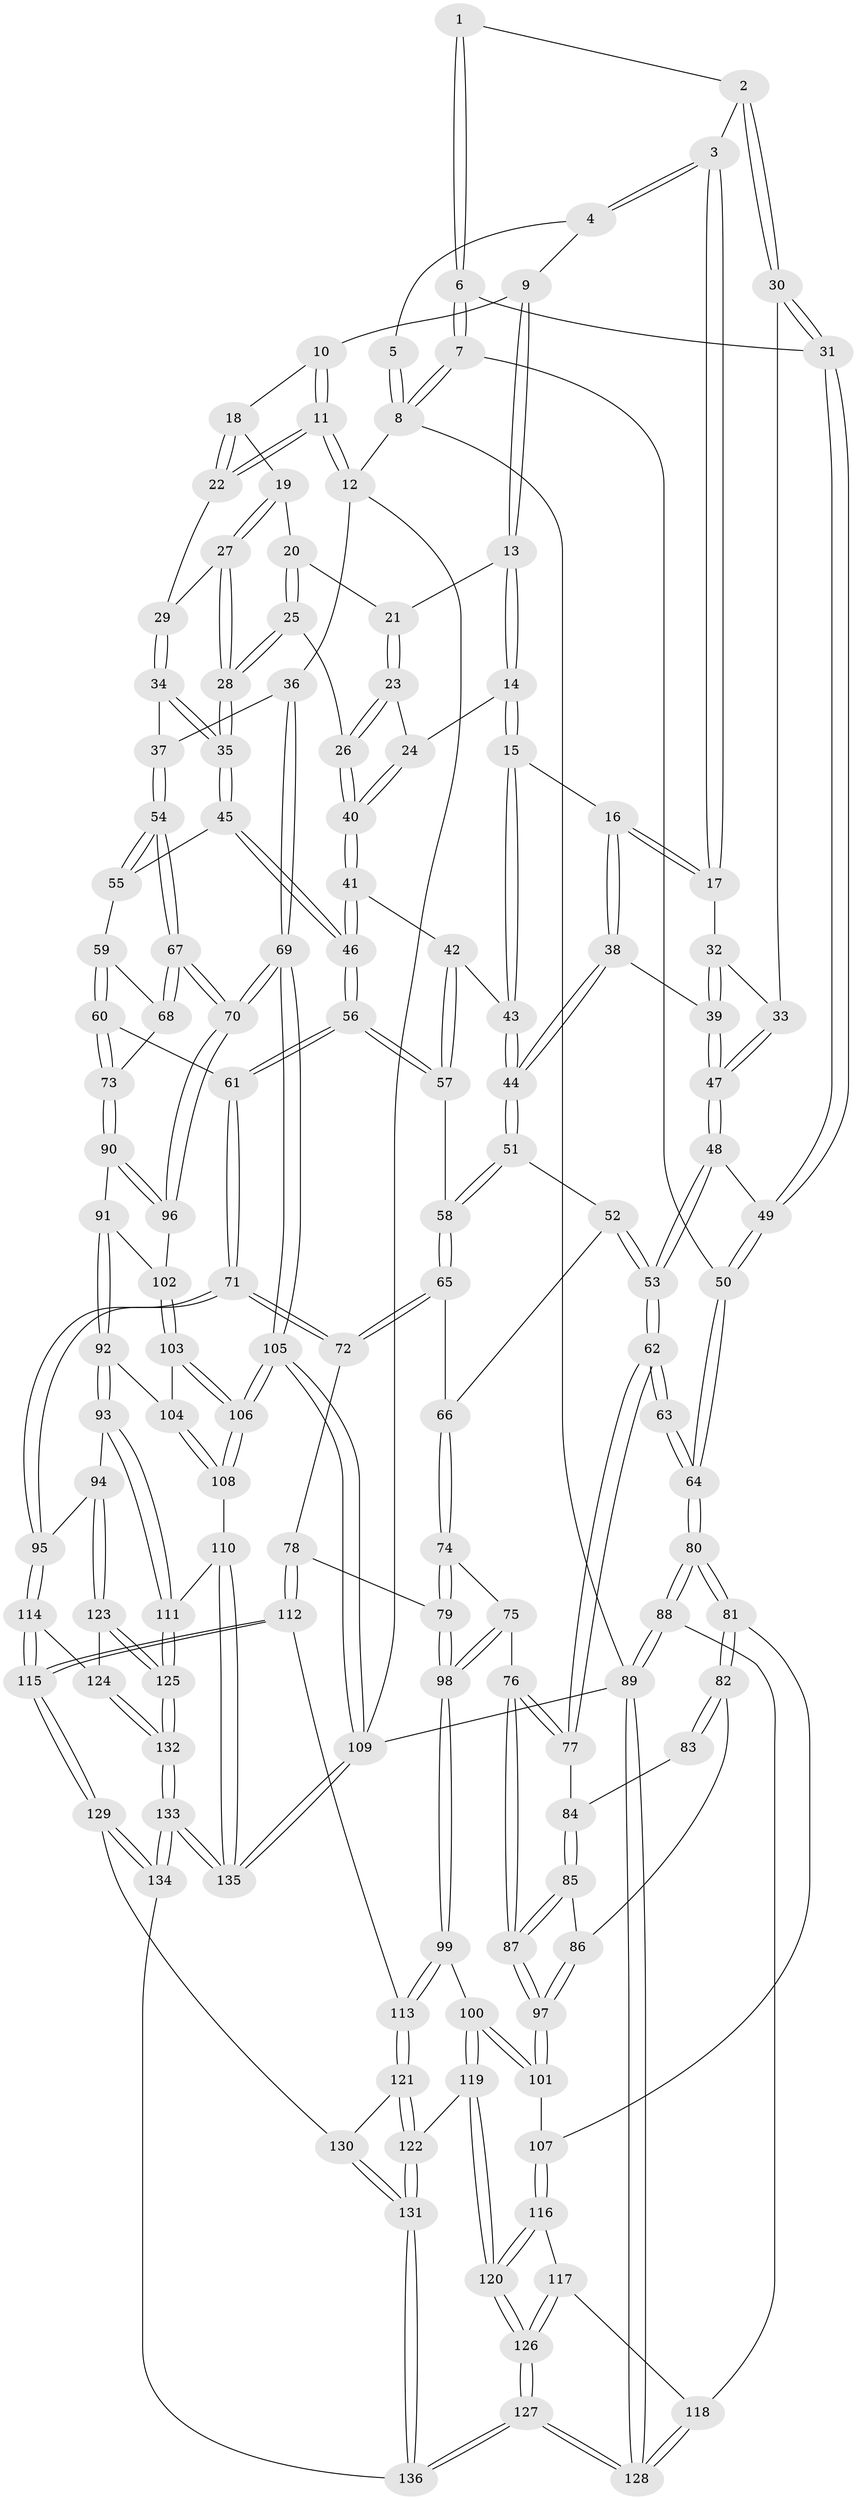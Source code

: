 // Generated by graph-tools (version 1.1) at 2025/27/03/15/25 16:27:56]
// undirected, 136 vertices, 337 edges
graph export_dot {
graph [start="1"]
  node [color=gray90,style=filled];
  1 [pos="+0.09959136538846991+0.007215342493385401"];
  2 [pos="+0.15273016245589655+0.05562772547666886"];
  3 [pos="+0.3010312790861219+0"];
  4 [pos="+0.30024538108328347+0"];
  5 [pos="+0.09138381436754578+0"];
  6 [pos="+0.004542330078429573+0.13816663801542384"];
  7 [pos="+0+0.17890596642095144"];
  8 [pos="+0+0"];
  9 [pos="+0.6484871889541263+0"];
  10 [pos="+0.8769491069377838+0"];
  11 [pos="+1+0"];
  12 [pos="+1+0"];
  13 [pos="+0.642488847177023+0"];
  14 [pos="+0.5492300815066916+0.08336887779317034"];
  15 [pos="+0.5040248161847947+0.10962732715663004"];
  16 [pos="+0.4372723501580946+0.09669237686211545"];
  17 [pos="+0.3400111818801374+0.04671221979729598"];
  18 [pos="+0.8274115660002354+0.03448017815460164"];
  19 [pos="+0.7372056446968397+0.03323840526385711"];
  20 [pos="+0.7200371341240882+0.015201642789126866"];
  21 [pos="+0.6833092897747748+0"];
  22 [pos="+0.8382928558535413+0.09877234126756945"];
  23 [pos="+0.6803863354841688+0.14331669989194945"];
  24 [pos="+0.6038847093908296+0.12821675412594594"];
  25 [pos="+0.7118196263438745+0.15869238269870103"];
  26 [pos="+0.6991998461503328+0.15690327181035707"];
  27 [pos="+0.763906465023214+0.07137650870933239"];
  28 [pos="+0.7181229376365761+0.16061446945509497"];
  29 [pos="+0.8378271753477505+0.10056885809783109"];
  30 [pos="+0.13810205060576178+0.13135733491733823"];
  31 [pos="+0.08821738038751328+0.14023131855601104"];
  32 [pos="+0.330995568029617+0.060555471079222205"];
  33 [pos="+0.18464975958267035+0.1486525000172769"];
  34 [pos="+0.8724112791943188+0.20418728234238048"];
  35 [pos="+0.8279282625145354+0.2447566455882476"];
  36 [pos="+1+0.021254260541942974"];
  37 [pos="+0.9098284258837733+0.1964746952225961"];
  38 [pos="+0.3934134596820566+0.24250264826512208"];
  39 [pos="+0.32742067079837617+0.2373005353285208"];
  40 [pos="+0.6142102588514071+0.2631885201919083"];
  41 [pos="+0.6121097984342823+0.27003728924467146"];
  42 [pos="+0.5753736761760447+0.2792700334079327"];
  43 [pos="+0.510102820403327+0.276331465354439"];
  44 [pos="+0.48681408112984337+0.29377282063159826"];
  45 [pos="+0.8239923867778397+0.2558282217293089"];
  46 [pos="+0.7144954020877883+0.3194678783538562"];
  47 [pos="+0.24560067795147222+0.3016373748677088"];
  48 [pos="+0.23482687995734225+0.33460232796478695"];
  49 [pos="+0.13812612733760013+0.28902194199175724"];
  50 [pos="+0+0.2513039855736205"];
  51 [pos="+0.4824637224825502+0.30676615497513476"];
  52 [pos="+0.4277248397781014+0.383490863995127"];
  53 [pos="+0.24014515563601949+0.399681650317565"];
  54 [pos="+1+0.4537798388525153"];
  55 [pos="+0.8419768348974118+0.2949594239874906"];
  56 [pos="+0.68649692046572+0.458648664541052"];
  57 [pos="+0.6099579220346127+0.43050261859267386"];
  58 [pos="+0.575297765015592+0.43112893063580254"];
  59 [pos="+0.8375854263173083+0.4258104554490363"];
  60 [pos="+0.6950926307222651+0.4768847930981058"];
  61 [pos="+0.6949737976268604+0.47685256702561113"];
  62 [pos="+0.23854961121132898+0.40303922967523853"];
  63 [pos="+0.09652035395373686+0.416424618526092"];
  64 [pos="+0+0.2852974736069922"];
  65 [pos="+0.4991542408539678+0.4789604640193133"];
  66 [pos="+0.4625419396075556+0.4571394769725533"];
  67 [pos="+1+0.49371152950406966"];
  68 [pos="+0.8837993269599439+0.4632588014226974"];
  69 [pos="+1+0.5104880316420763"];
  70 [pos="+1+0.5072987810143051"];
  71 [pos="+0.5685013655611458+0.6703551991466626"];
  72 [pos="+0.55626686315378+0.6671088515893211"];
  73 [pos="+0.7996953844486565+0.5599907910586486"];
  74 [pos="+0.3567194016132993+0.5574918167839327"];
  75 [pos="+0.31385570886559083+0.5468807751920787"];
  76 [pos="+0.26070732531478324+0.5069192624810839"];
  77 [pos="+0.2428241953499034+0.4381539095460957"];
  78 [pos="+0.5212926456395535+0.6714011707923042"];
  79 [pos="+0.4805551983584723+0.6625162145736142"];
  80 [pos="+0+0.6110430262564047"];
  81 [pos="+0+0.6090583948918579"];
  82 [pos="+0+0.591203692512247"];
  83 [pos="+0.0621546811801807+0.5140032988266154"];
  84 [pos="+0.10493883644652897+0.5299324202733156"];
  85 [pos="+0.12207575573249473+0.5746174992751107"];
  86 [pos="+0.06638080500511262+0.5997201048769396"];
  87 [pos="+0.19687705068395106+0.5868632843292921"];
  88 [pos="+0+0.7683118067230721"];
  89 [pos="+0+1"];
  90 [pos="+0.8045450991931835+0.5703803112900764"];
  91 [pos="+0.802401865479004+0.5975136166584456"];
  92 [pos="+0.7778191781739161+0.6977575276235144"];
  93 [pos="+0.7728159812859833+0.7013686052156837"];
  94 [pos="+0.6451426456896211+0.7327867036416842"];
  95 [pos="+0.6065354848862132+0.7112345917811178"];
  96 [pos="+1+0.5654170778819168"];
  97 [pos="+0.17468258802539358+0.7026764443319878"];
  98 [pos="+0.2909234679192827+0.7425345477936027"];
  99 [pos="+0.27718091503853554+0.756866401673675"];
  100 [pos="+0.22097761434476992+0.7543259151106917"];
  101 [pos="+0.17650996481156986+0.7348139218503498"];
  102 [pos="+0.9358518414578489+0.6385391106098633"];
  103 [pos="+0.9285510540808158+0.6483705823382985"];
  104 [pos="+0.8705711079298499+0.7023069102899411"];
  105 [pos="+1+0.9034491333321382"];
  106 [pos="+1+0.8340593736259113"];
  107 [pos="+0.15357524108963938+0.7437179436592485"];
  108 [pos="+0.9662879716661168+0.8290366956149539"];
  109 [pos="+1+1"];
  110 [pos="+0.8648798088932177+0.864306516133008"];
  111 [pos="+0.8567740113950333+0.860236271644809"];
  112 [pos="+0.40808484450840965+0.8439863154898412"];
  113 [pos="+0.3263929155845323+0.8260599843984401"];
  114 [pos="+0.5161100386893505+0.8736911620629988"];
  115 [pos="+0.44756742076492556+0.9027809369425952"];
  116 [pos="+0.08378946697098068+0.8156631438520504"];
  117 [pos="+0.06394751341326815+0.819962455473375"];
  118 [pos="+0.05435339338478793+0.8203023738260624"];
  119 [pos="+0.20107101243402364+0.9125984156147784"];
  120 [pos="+0.14955405679721676+0.9438785381133195"];
  121 [pos="+0.3097178557616507+0.8799748569542685"];
  122 [pos="+0.21431990730315584+0.9152629719773179"];
  123 [pos="+0.6656760068461417+0.8013268637322528"];
  124 [pos="+0.557707189055423+0.9106097994348997"];
  125 [pos="+0.6936178314671969+0.868923450943631"];
  126 [pos="+0.03549535031426538+1"];
  127 [pos="+0+1"];
  128 [pos="+0+1"];
  129 [pos="+0.43709197823176976+0.9742667022847594"];
  130 [pos="+0.3107924662277795+0.8852991582051281"];
  131 [pos="+0.30684089481595883+0.9986798162350738"];
  132 [pos="+0.6701235273188266+1"];
  133 [pos="+0.6759358400921506+1"];
  134 [pos="+0.4345678356033163+1"];
  135 [pos="+0.787704939975247+1"];
  136 [pos="+0.37678193111047825+1"];
  1 -- 2;
  1 -- 6;
  1 -- 6;
  2 -- 3;
  2 -- 30;
  2 -- 30;
  3 -- 4;
  3 -- 4;
  3 -- 17;
  3 -- 17;
  4 -- 5;
  4 -- 9;
  5 -- 8;
  5 -- 8;
  6 -- 7;
  6 -- 7;
  6 -- 31;
  7 -- 8;
  7 -- 8;
  7 -- 50;
  8 -- 12;
  8 -- 89;
  9 -- 10;
  9 -- 13;
  9 -- 13;
  10 -- 11;
  10 -- 11;
  10 -- 18;
  11 -- 12;
  11 -- 12;
  11 -- 22;
  11 -- 22;
  12 -- 36;
  12 -- 109;
  13 -- 14;
  13 -- 14;
  13 -- 21;
  14 -- 15;
  14 -- 15;
  14 -- 24;
  15 -- 16;
  15 -- 43;
  15 -- 43;
  16 -- 17;
  16 -- 17;
  16 -- 38;
  16 -- 38;
  17 -- 32;
  18 -- 19;
  18 -- 22;
  18 -- 22;
  19 -- 20;
  19 -- 27;
  19 -- 27;
  20 -- 21;
  20 -- 25;
  20 -- 25;
  21 -- 23;
  21 -- 23;
  22 -- 29;
  23 -- 24;
  23 -- 26;
  23 -- 26;
  24 -- 40;
  24 -- 40;
  25 -- 26;
  25 -- 28;
  25 -- 28;
  26 -- 40;
  26 -- 40;
  27 -- 28;
  27 -- 28;
  27 -- 29;
  28 -- 35;
  28 -- 35;
  29 -- 34;
  29 -- 34;
  30 -- 31;
  30 -- 31;
  30 -- 33;
  31 -- 49;
  31 -- 49;
  32 -- 33;
  32 -- 39;
  32 -- 39;
  33 -- 47;
  33 -- 47;
  34 -- 35;
  34 -- 35;
  34 -- 37;
  35 -- 45;
  35 -- 45;
  36 -- 37;
  36 -- 69;
  36 -- 69;
  37 -- 54;
  37 -- 54;
  38 -- 39;
  38 -- 44;
  38 -- 44;
  39 -- 47;
  39 -- 47;
  40 -- 41;
  40 -- 41;
  41 -- 42;
  41 -- 46;
  41 -- 46;
  42 -- 43;
  42 -- 57;
  42 -- 57;
  43 -- 44;
  43 -- 44;
  44 -- 51;
  44 -- 51;
  45 -- 46;
  45 -- 46;
  45 -- 55;
  46 -- 56;
  46 -- 56;
  47 -- 48;
  47 -- 48;
  48 -- 49;
  48 -- 53;
  48 -- 53;
  49 -- 50;
  49 -- 50;
  50 -- 64;
  50 -- 64;
  51 -- 52;
  51 -- 58;
  51 -- 58;
  52 -- 53;
  52 -- 53;
  52 -- 66;
  53 -- 62;
  53 -- 62;
  54 -- 55;
  54 -- 55;
  54 -- 67;
  54 -- 67;
  55 -- 59;
  56 -- 57;
  56 -- 57;
  56 -- 61;
  56 -- 61;
  57 -- 58;
  58 -- 65;
  58 -- 65;
  59 -- 60;
  59 -- 60;
  59 -- 68;
  60 -- 61;
  60 -- 73;
  60 -- 73;
  61 -- 71;
  61 -- 71;
  62 -- 63;
  62 -- 63;
  62 -- 77;
  62 -- 77;
  63 -- 64;
  63 -- 64;
  64 -- 80;
  64 -- 80;
  65 -- 66;
  65 -- 72;
  65 -- 72;
  66 -- 74;
  66 -- 74;
  67 -- 68;
  67 -- 68;
  67 -- 70;
  67 -- 70;
  68 -- 73;
  69 -- 70;
  69 -- 70;
  69 -- 105;
  69 -- 105;
  70 -- 96;
  70 -- 96;
  71 -- 72;
  71 -- 72;
  71 -- 95;
  71 -- 95;
  72 -- 78;
  73 -- 90;
  73 -- 90;
  74 -- 75;
  74 -- 79;
  74 -- 79;
  75 -- 76;
  75 -- 98;
  75 -- 98;
  76 -- 77;
  76 -- 77;
  76 -- 87;
  76 -- 87;
  77 -- 84;
  78 -- 79;
  78 -- 112;
  78 -- 112;
  79 -- 98;
  79 -- 98;
  80 -- 81;
  80 -- 81;
  80 -- 88;
  80 -- 88;
  81 -- 82;
  81 -- 82;
  81 -- 107;
  82 -- 83;
  82 -- 83;
  82 -- 86;
  83 -- 84;
  84 -- 85;
  84 -- 85;
  85 -- 86;
  85 -- 87;
  85 -- 87;
  86 -- 97;
  86 -- 97;
  87 -- 97;
  87 -- 97;
  88 -- 89;
  88 -- 89;
  88 -- 118;
  89 -- 128;
  89 -- 128;
  89 -- 109;
  90 -- 91;
  90 -- 96;
  90 -- 96;
  91 -- 92;
  91 -- 92;
  91 -- 102;
  92 -- 93;
  92 -- 93;
  92 -- 104;
  93 -- 94;
  93 -- 111;
  93 -- 111;
  94 -- 95;
  94 -- 123;
  94 -- 123;
  95 -- 114;
  95 -- 114;
  96 -- 102;
  97 -- 101;
  97 -- 101;
  98 -- 99;
  98 -- 99;
  99 -- 100;
  99 -- 113;
  99 -- 113;
  100 -- 101;
  100 -- 101;
  100 -- 119;
  100 -- 119;
  101 -- 107;
  102 -- 103;
  102 -- 103;
  103 -- 104;
  103 -- 106;
  103 -- 106;
  104 -- 108;
  104 -- 108;
  105 -- 106;
  105 -- 106;
  105 -- 109;
  105 -- 109;
  106 -- 108;
  106 -- 108;
  107 -- 116;
  107 -- 116;
  108 -- 110;
  109 -- 135;
  109 -- 135;
  110 -- 111;
  110 -- 135;
  110 -- 135;
  111 -- 125;
  111 -- 125;
  112 -- 113;
  112 -- 115;
  112 -- 115;
  113 -- 121;
  113 -- 121;
  114 -- 115;
  114 -- 115;
  114 -- 124;
  115 -- 129;
  115 -- 129;
  116 -- 117;
  116 -- 120;
  116 -- 120;
  117 -- 118;
  117 -- 126;
  117 -- 126;
  118 -- 128;
  118 -- 128;
  119 -- 120;
  119 -- 120;
  119 -- 122;
  120 -- 126;
  120 -- 126;
  121 -- 122;
  121 -- 122;
  121 -- 130;
  122 -- 131;
  122 -- 131;
  123 -- 124;
  123 -- 125;
  123 -- 125;
  124 -- 132;
  124 -- 132;
  125 -- 132;
  125 -- 132;
  126 -- 127;
  126 -- 127;
  127 -- 128;
  127 -- 128;
  127 -- 136;
  127 -- 136;
  129 -- 130;
  129 -- 134;
  129 -- 134;
  130 -- 131;
  130 -- 131;
  131 -- 136;
  131 -- 136;
  132 -- 133;
  132 -- 133;
  133 -- 134;
  133 -- 134;
  133 -- 135;
  133 -- 135;
  134 -- 136;
}
